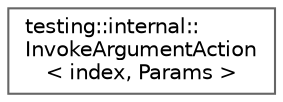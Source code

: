 digraph "Graphical Class Hierarchy"
{
 // LATEX_PDF_SIZE
  bgcolor="transparent";
  edge [fontname=Helvetica,fontsize=10,labelfontname=Helvetica,labelfontsize=10];
  node [fontname=Helvetica,fontsize=10,shape=box,height=0.2,width=0.4];
  rankdir="LR";
  Node0 [id="Node000000",label="testing::internal::\lInvokeArgumentAction\l\< index, Params \>",height=0.2,width=0.4,color="grey40", fillcolor="white", style="filled",URL="$structtesting_1_1internal_1_1InvokeArgumentAction.html",tooltip=" "];
}
